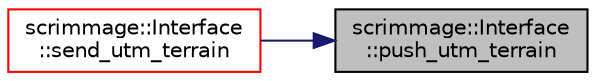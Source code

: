 digraph "scrimmage::Interface::push_utm_terrain"
{
 // LATEX_PDF_SIZE
  edge [fontname="Helvetica",fontsize="10",labelfontname="Helvetica",labelfontsize="10"];
  node [fontname="Helvetica",fontsize="10",shape=record];
  rankdir="RL";
  Node1 [label="scrimmage::Interface\l::push_utm_terrain",height=0.2,width=0.4,color="black", fillcolor="grey75", style="filled", fontcolor="black",tooltip=" "];
  Node1 -> Node2 [dir="back",color="midnightblue",fontsize="10",style="solid",fontname="Helvetica"];
  Node2 [label="scrimmage::Interface\l::send_utm_terrain",height=0.2,width=0.4,color="red", fillcolor="white", style="filled",URL="$classscrimmage_1_1Interface.html#a2a39c0bb93bead7b09c01b5ab05ce2db",tooltip=" "];
}
